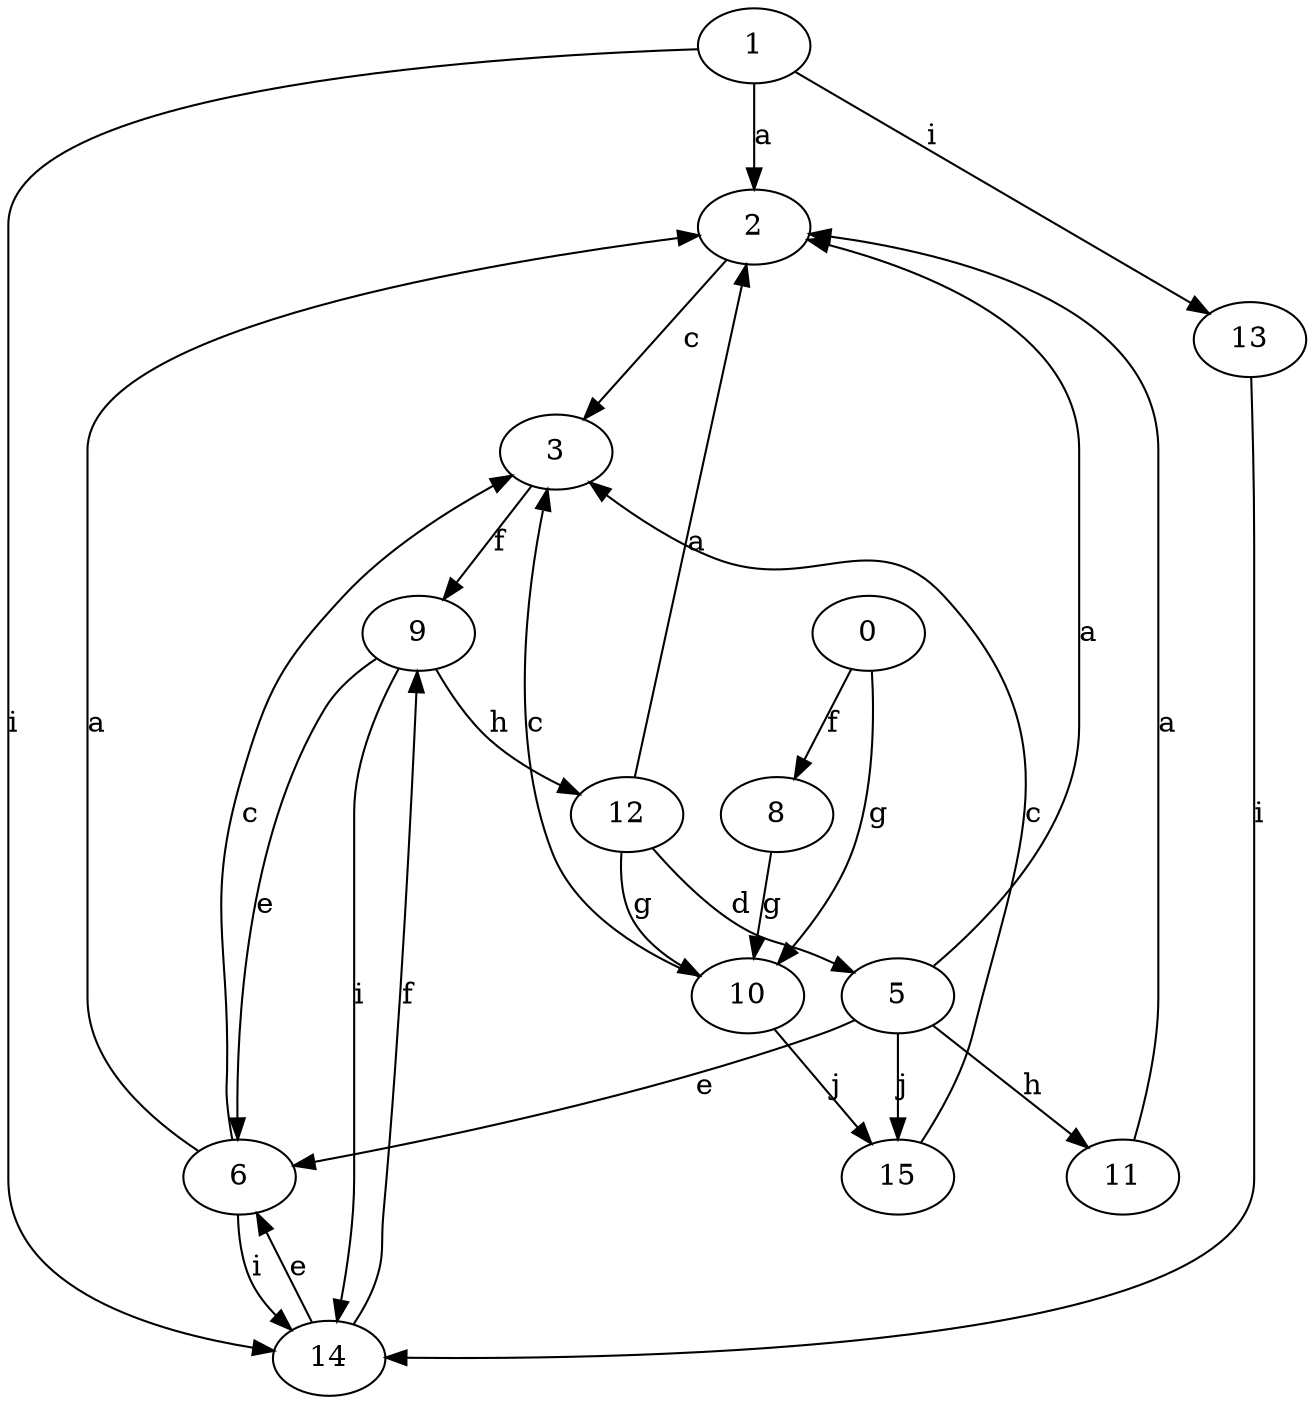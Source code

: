 strict digraph  {
1;
2;
3;
5;
6;
8;
9;
0;
10;
11;
12;
13;
14;
15;
1 -> 2  [label=a];
1 -> 13  [label=i];
1 -> 14  [label=i];
2 -> 3  [label=c];
3 -> 9  [label=f];
5 -> 2  [label=a];
5 -> 6  [label=e];
5 -> 11  [label=h];
5 -> 15  [label=j];
6 -> 2  [label=a];
6 -> 3  [label=c];
6 -> 14  [label=i];
8 -> 10  [label=g];
9 -> 6  [label=e];
9 -> 12  [label=h];
9 -> 14  [label=i];
0 -> 8  [label=f];
0 -> 10  [label=g];
10 -> 3  [label=c];
10 -> 15  [label=j];
11 -> 2  [label=a];
12 -> 2  [label=a];
12 -> 5  [label=d];
12 -> 10  [label=g];
13 -> 14  [label=i];
14 -> 6  [label=e];
14 -> 9  [label=f];
15 -> 3  [label=c];
}

